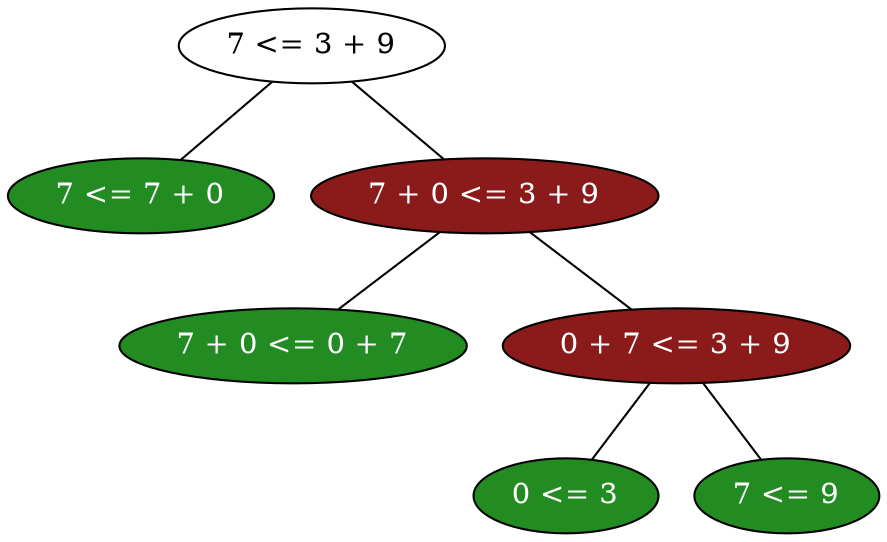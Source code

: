 graph g{
	1[label="7 <= 3 + 9"];
	2[label="7 <= 7 + 0",fillcolor=forestgreen,style=filled,fontcolor=white];
	3[label="7 + 0 <= 3 + 9",fillcolor=firebrick4,style=filled,fontcolor=white];
	4[label="7 + 0 <= 0 + 7",fillcolor=forestgreen,style=filled,fontcolor=white];
	5[label="0 + 7 <= 3 + 9",fillcolor=firebrick4,style=filled,fontcolor=white];
	6[label="0 <= 3",fillcolor=forestgreen,style=filled,fontcolor=white];
	7[label="7 <= 9",fillcolor=forestgreen,style=filled,fontcolor=white];
	1 -- {2 3};
	3 -- {4 5};
	5 -- {6 7};
}
